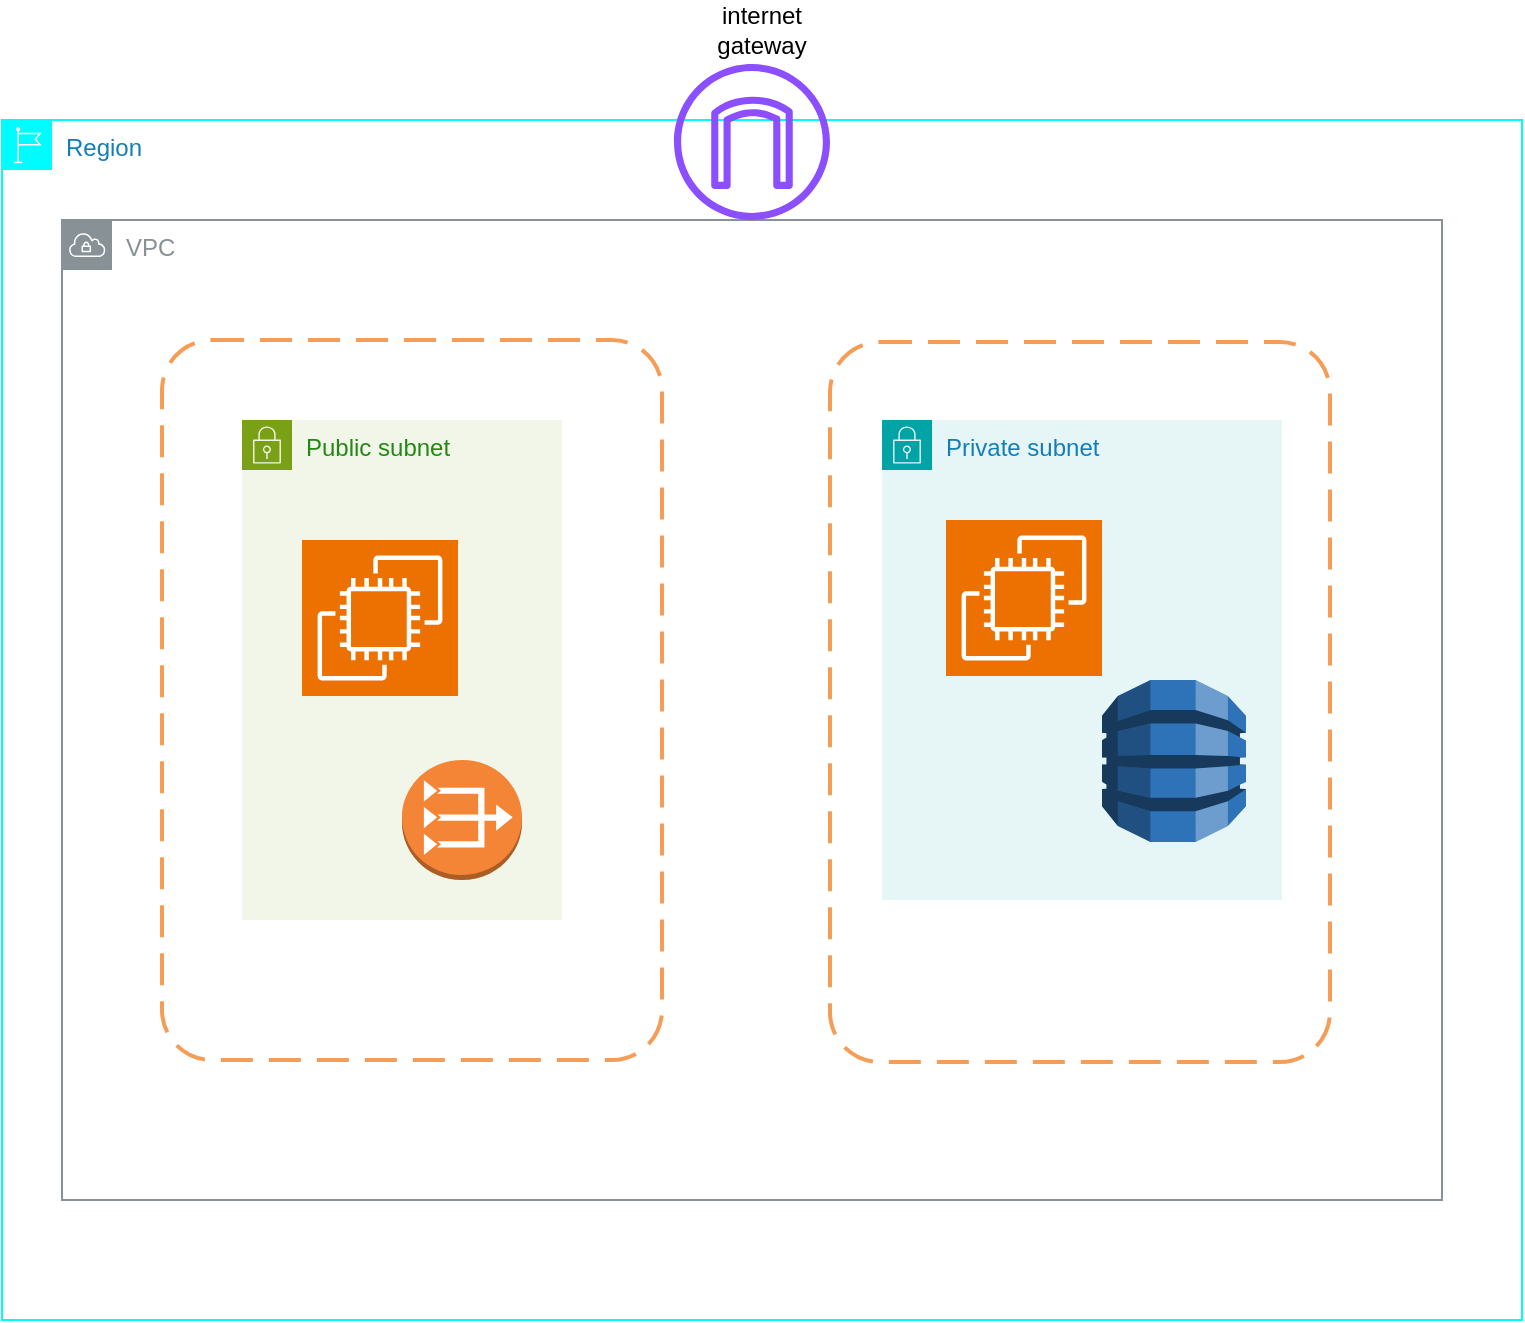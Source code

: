 <mxfile version="24.7.6">
  <diagram name="Page-1" id="yACMgsZrQG6hYNNN1444">
    <mxGraphModel dx="1368" dy="788" grid="1" gridSize="10" guides="1" tooltips="1" connect="1" arrows="1" fold="1" page="1" pageScale="1" pageWidth="850" pageHeight="1100" math="0" shadow="0">
      <root>
        <mxCell id="0" />
        <mxCell id="1" parent="0" />
        <mxCell id="ur5R2nV-atPGVjtbqN8S-1" value="Region" style="points=[[0,0],[0.25,0],[0.5,0],[0.75,0],[1,0],[1,0.25],[1,0.5],[1,0.75],[1,1],[0.75,1],[0.5,1],[0.25,1],[0,1],[0,0.75],[0,0.5],[0,0.25]];outlineConnect=0;gradientColor=none;html=1;whiteSpace=wrap;fontSize=12;fontStyle=0;container=1;pointerEvents=0;collapsible=0;recursiveResize=0;shape=mxgraph.aws4.group;grIcon=mxgraph.aws4.group_region;strokeColor=#00FCFF;fillColor=none;verticalAlign=top;align=left;spacingLeft=30;fontColor=#147EBA;" parent="1" vertex="1">
          <mxGeometry x="40" y="90" width="760" height="600" as="geometry" />
        </mxCell>
        <mxCell id="ur5R2nV-atPGVjtbqN8S-2" value="VPC" style="sketch=0;outlineConnect=0;gradientColor=none;html=1;whiteSpace=wrap;fontSize=12;fontStyle=0;shape=mxgraph.aws4.group;grIcon=mxgraph.aws4.group_vpc;strokeColor=#879196;fillColor=none;verticalAlign=top;align=left;spacingLeft=30;fontColor=#879196;dashed=0;" parent="ur5R2nV-atPGVjtbqN8S-1" vertex="1">
          <mxGeometry x="30" y="50" width="690" height="490" as="geometry" />
        </mxCell>
        <mxCell id="ur5R2nV-atPGVjtbqN8S-3" value="" style="sketch=0;outlineConnect=0;fontColor=#232F3E;gradientColor=none;fillColor=#8C4FFF;strokeColor=none;dashed=0;verticalLabelPosition=bottom;verticalAlign=top;align=center;html=1;fontSize=12;fontStyle=0;aspect=fixed;pointerEvents=1;shape=mxgraph.aws4.internet_gateway;" parent="ur5R2nV-atPGVjtbqN8S-1" vertex="1">
          <mxGeometry x="336" y="-28" width="78" height="78" as="geometry" />
        </mxCell>
        <mxCell id="ur5R2nV-atPGVjtbqN8S-4" value="" style="rounded=1;arcSize=10;dashed=1;strokeColor=#F59D56;fillColor=none;gradientColor=none;dashPattern=8 4;strokeWidth=2;" parent="ur5R2nV-atPGVjtbqN8S-1" vertex="1">
          <mxGeometry x="80" y="110" width="250" height="360" as="geometry" />
        </mxCell>
        <mxCell id="ur5R2nV-atPGVjtbqN8S-5" value="" style="rounded=1;arcSize=10;dashed=1;strokeColor=#F59D56;fillColor=none;gradientColor=none;dashPattern=8 4;strokeWidth=2;" parent="ur5R2nV-atPGVjtbqN8S-1" vertex="1">
          <mxGeometry x="414" y="111" width="250" height="360" as="geometry" />
        </mxCell>
        <mxCell id="ur5R2nV-atPGVjtbqN8S-7" value="Public subnet" style="points=[[0,0],[0.25,0],[0.5,0],[0.75,0],[1,0],[1,0.25],[1,0.5],[1,0.75],[1,1],[0.75,1],[0.5,1],[0.25,1],[0,1],[0,0.75],[0,0.5],[0,0.25]];outlineConnect=0;gradientColor=none;html=1;whiteSpace=wrap;fontSize=12;fontStyle=0;container=1;pointerEvents=0;collapsible=0;recursiveResize=0;shape=mxgraph.aws4.group;grIcon=mxgraph.aws4.group_security_group;grStroke=0;strokeColor=#7AA116;fillColor=#F2F6E8;verticalAlign=top;align=left;spacingLeft=30;fontColor=#248814;dashed=0;" parent="ur5R2nV-atPGVjtbqN8S-1" vertex="1">
          <mxGeometry x="120" y="150" width="160" height="250" as="geometry" />
        </mxCell>
        <mxCell id="ur5R2nV-atPGVjtbqN8S-9" value="Private subnet" style="points=[[0,0],[0.25,0],[0.5,0],[0.75,0],[1,0],[1,0.25],[1,0.5],[1,0.75],[1,1],[0.75,1],[0.5,1],[0.25,1],[0,1],[0,0.75],[0,0.5],[0,0.25]];outlineConnect=0;gradientColor=none;html=1;whiteSpace=wrap;fontSize=12;fontStyle=0;container=1;pointerEvents=0;collapsible=0;recursiveResize=0;shape=mxgraph.aws4.group;grIcon=mxgraph.aws4.group_security_group;grStroke=0;strokeColor=#00A4A6;fillColor=#E6F6F7;verticalAlign=top;align=left;spacingLeft=30;fontColor=#147EBA;dashed=0;" parent="ur5R2nV-atPGVjtbqN8S-1" vertex="1">
          <mxGeometry x="440" y="150" width="200" height="240" as="geometry" />
        </mxCell>
        <mxCell id="ur5R2nV-atPGVjtbqN8S-10" value="" style="outlineConnect=0;dashed=0;verticalLabelPosition=bottom;verticalAlign=top;align=center;html=1;shape=mxgraph.aws3.vpc_nat_gateway;fillColor=#F58536;gradientColor=none;" parent="ur5R2nV-atPGVjtbqN8S-1" vertex="1">
          <mxGeometry x="200" y="320" width="60" height="60" as="geometry" />
        </mxCell>
        <mxCell id="ur5R2nV-atPGVjtbqN8S-11" value="" style="outlineConnect=0;dashed=0;verticalLabelPosition=bottom;verticalAlign=top;align=center;html=1;shape=mxgraph.aws3.dynamo_db;fillColor=#2E73B8;gradientColor=none;" parent="ur5R2nV-atPGVjtbqN8S-1" vertex="1">
          <mxGeometry x="550" y="280" width="72" height="81" as="geometry" />
        </mxCell>
        <mxCell id="ur5R2nV-atPGVjtbqN8S-12" value="" style="sketch=0;points=[[0,0,0],[0.25,0,0],[0.5,0,0],[0.75,0,0],[1,0,0],[0,1,0],[0.25,1,0],[0.5,1,0],[0.75,1,0],[1,1,0],[0,0.25,0],[0,0.5,0],[0,0.75,0],[1,0.25,0],[1,0.5,0],[1,0.75,0]];outlineConnect=0;fontColor=#232F3E;fillColor=#ED7100;strokeColor=#ffffff;dashed=0;verticalLabelPosition=bottom;verticalAlign=top;align=center;html=1;fontSize=12;fontStyle=0;aspect=fixed;shape=mxgraph.aws4.resourceIcon;resIcon=mxgraph.aws4.ec2;" parent="ur5R2nV-atPGVjtbqN8S-1" vertex="1">
          <mxGeometry x="150" y="210" width="78" height="78" as="geometry" />
        </mxCell>
        <mxCell id="ur5R2nV-atPGVjtbqN8S-13" value="" style="sketch=0;points=[[0,0,0],[0.25,0,0],[0.5,0,0],[0.75,0,0],[1,0,0],[0,1,0],[0.25,1,0],[0.5,1,0],[0.75,1,0],[1,1,0],[0,0.25,0],[0,0.5,0],[0,0.75,0],[1,0.25,0],[1,0.5,0],[1,0.75,0]];outlineConnect=0;fontColor=#232F3E;fillColor=#ED7100;strokeColor=#ffffff;dashed=0;verticalLabelPosition=bottom;verticalAlign=top;align=center;html=1;fontSize=12;fontStyle=0;aspect=fixed;shape=mxgraph.aws4.resourceIcon;resIcon=mxgraph.aws4.ec2;" parent="ur5R2nV-atPGVjtbqN8S-1" vertex="1">
          <mxGeometry x="472" y="200" width="78" height="78" as="geometry" />
        </mxCell>
        <mxCell id="33CF7EUAnEGeokdkio9F-4" value="internet gateway" style="text;strokeColor=none;align=center;fillColor=none;html=1;verticalAlign=middle;whiteSpace=wrap;rounded=0;" parent="1" vertex="1">
          <mxGeometry x="390" y="30" width="60" height="30" as="geometry" />
        </mxCell>
      </root>
    </mxGraphModel>
  </diagram>
</mxfile>
